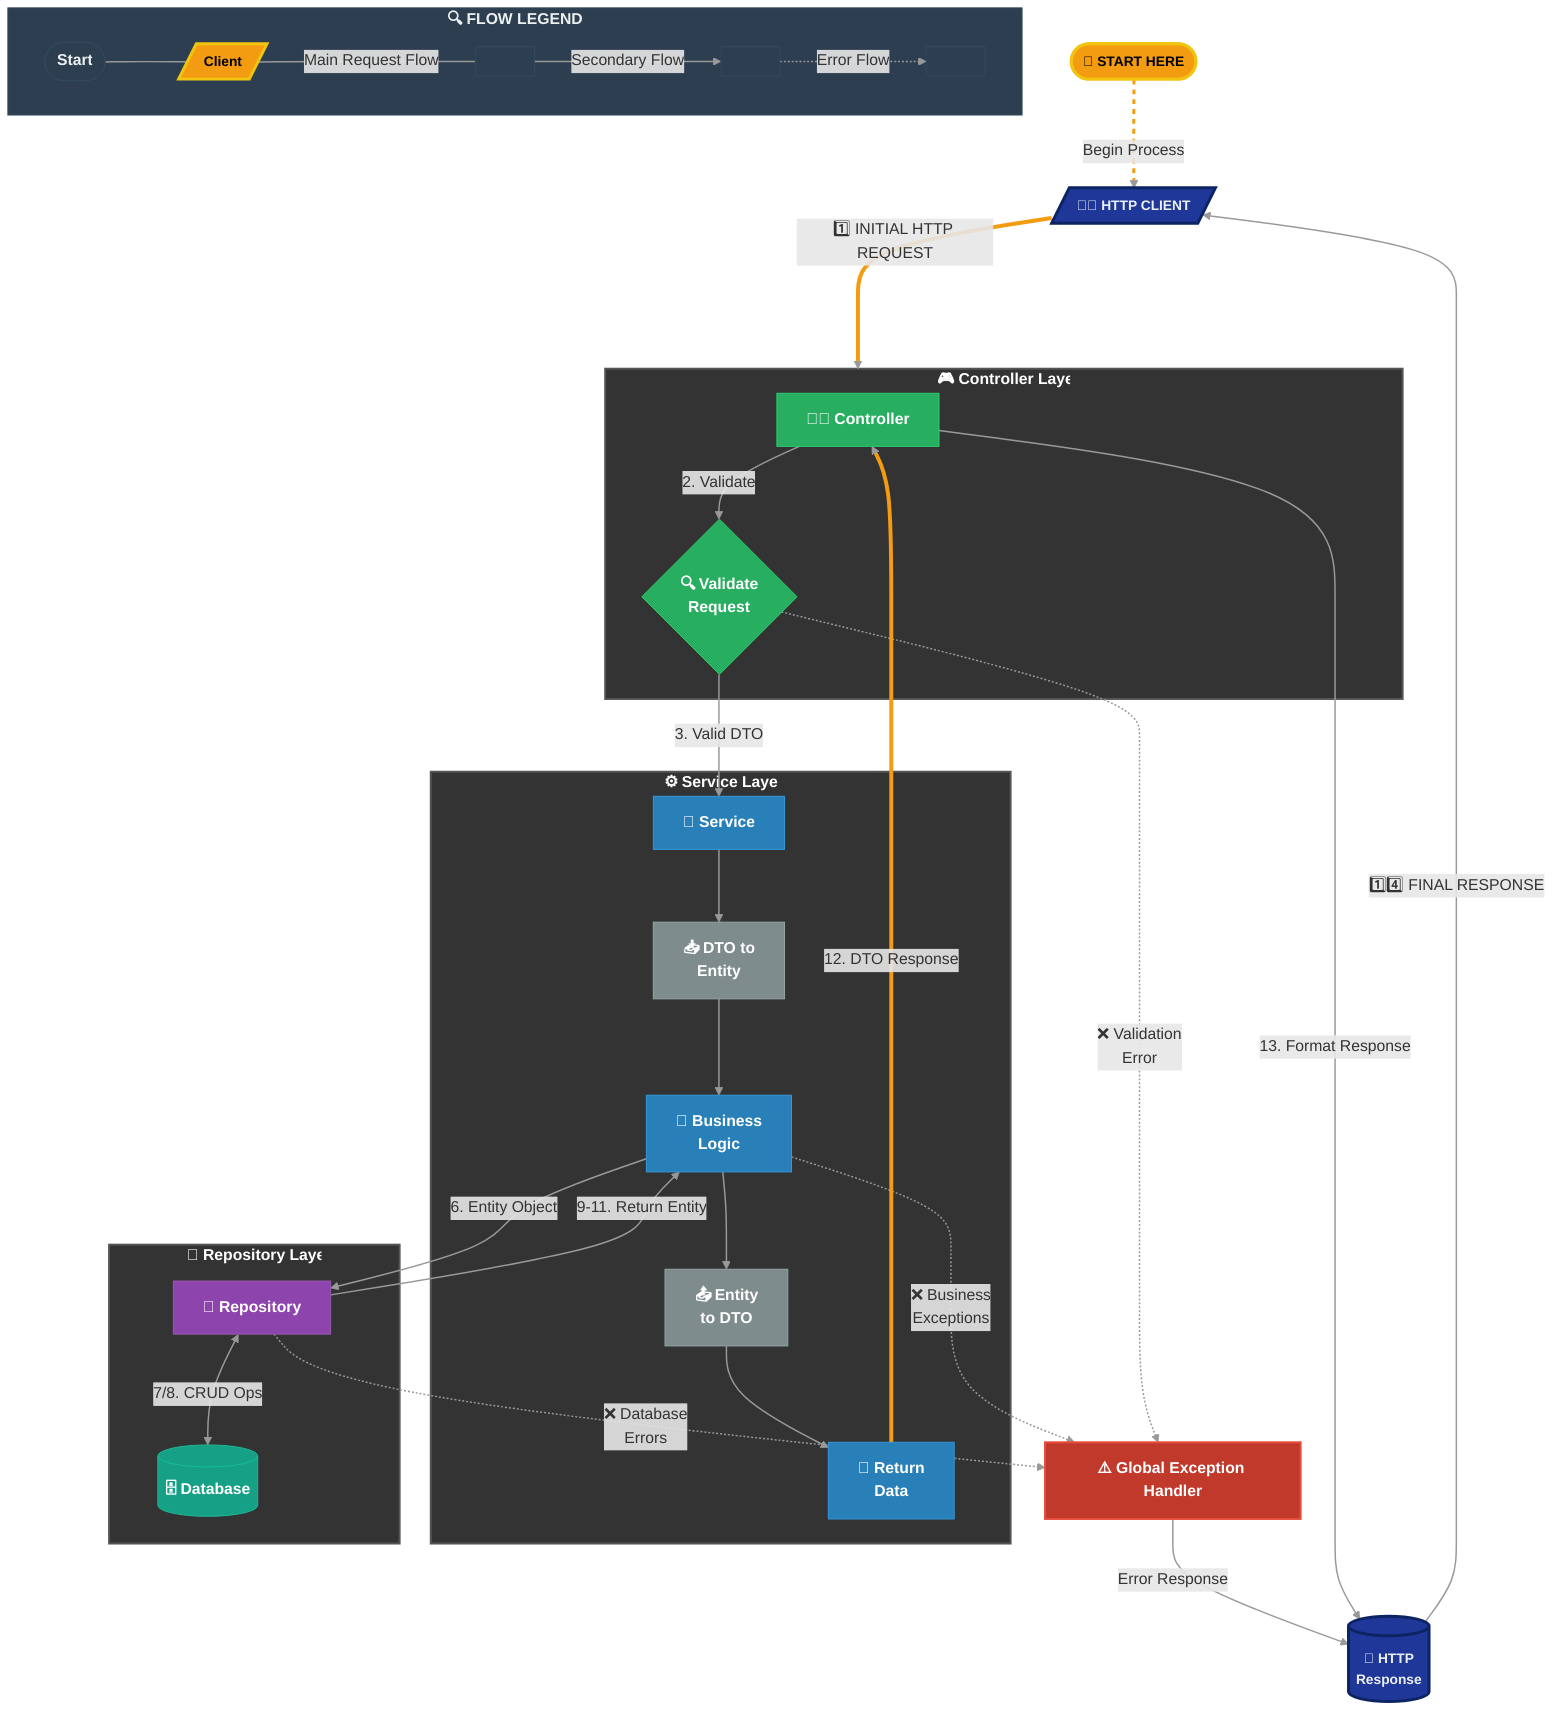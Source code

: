 flowchart TB
%% Enhanced with clear starting point

%% START MARK and CLIENT with distinctive styling
    Start(["🚀 START HERE"]) -.->|Begin Process| Client
    Client[/"🧑‍💻 HTTP CLIENT"/]

%% Bold, thick arrow from client to controller to emphasize the starting flow
    Client ===>|"1️⃣ INITIAL HTTP REQUEST"| ControllerLayer

%% Layer definitions with better spacing and organization
    subgraph ControllerLayer["🎮 Controller Layer"]
        direction LR
        Controller["👨‍✈️ Controller"] -->|2. Validate| RequestValidation{"🔍 Validate\nRequest"}
    end

    subgraph ServiceLayer["⚙️ Service Layer"]
        direction LR
        Service["🔧 Service"] --> Mapper1["📥 DTO to\nEntity"]
        Mapper1 --> ServiceLogic["🧠 Business\nLogic"]
        ServiceLogic --> Mapper2["📤 Entity\nto DTO"]
        Mapper2 --> ServiceReturn["🔄 Return\nData"]
    end

    subgraph RepositoryLayer["💾 Repository Layer"]
        direction LR
        Repository["📁 Repository"] <--> |7/8. CRUD Ops| Database[("🗄️ Database")]
    end

%% Central exception handler with prominent styling
    ExceptionHandler["⚠️ Global Exception Handler"] -->|Error Response| Response

%% Main flow connections between layers with thicker lines
    RequestValidation ==>|3. Valid DTO| Service
    RequestValidation -.->|"❌ Validation\nError"| ExceptionHandler
    ServiceLogic ==>|6. Entity Object| Repository
    ServiceLogic -.->|"❌ Business\nExceptions"| ExceptionHandler
    Repository -.->|"❌ Database\nErrors"| ExceptionHandler

%% Return path with different styling
    ServiceReturn ==>|12. DTO Response| Controller
    Repository ==>|9-11. Return Entity| ServiceLogic

%% Final response path
    Controller ==>|13. Format Response| Response[("📨 HTTP\nResponse")]
    Response ===>|"1️⃣4️⃣ FINAL RESPONSE"| Client

%% Legend to clarify flow
subgraph Legend["🔍 FLOW LEGEND"]
direction LR
Start1(["Start"]) --- Client1[/"Client"/]
Client1 ===|"Main Request Flow"| Step1[" "]
Step1 -->|"Secondary Flow"| Step2[" "]
Step2 -.->|"Error Flow"| End1[" "]
end

%% Improved styling
classDef default fill:#333,stroke:#666,stroke-width:1px,color:#fff,font-weight:bold
classDef client fill:#1e3799,stroke:#0c2461,stroke-width:3px,color:#ecf0f1,font-weight:bold,font-size:14px
classDef controller fill:#27ae60,stroke:#2ecc71,stroke-width:1px,color:#fff,font-weight:bold
classDef service fill:#2980b9,stroke:#3498db,stroke-width:1px,color:#fff,font-weight:bold
classDef repository fill:#8e44ad,stroke:#9b59b6,stroke-width:1px,color:#fff,font-weight:bold
classDef database fill:#16a085,stroke:#1abc9c,stroke-width:1px,color:#fff,font-weight:bold
classDef error fill:#c0392b,stroke:#e74c3c,stroke-width:2px,color:#fff,font-weight:bold
classDef mapper fill:#7f8c8d,stroke:#95a5a6,stroke-width:1px,color:#fff,font-weight:bold
classDef start fill:#f39c12,stroke:#f1c40f,stroke-width:3px,color:#000,font-weight:bold,font-size:14px
classDef legend fill:#2c3e50,stroke:#34495e,stroke-width:1px,color:#ecf0f1,font-weight:bold

%% Apply styles
class Client,Response client
class Controller controller
class Service,ServiceLogic,ServiceReturn service
class Repository repository
class Database database
class Mapper1,Mapper2 mapper
class RequestValidation controller
class ExceptionHandler error
class Start,Client1 start
class Legend,Start1,Step1,Step2,End1 legend

%% Layer styling
style ControllerLayer fill:#333333,stroke:#555555,stroke-width:2px,color:#FFFFFF,font-weight:bold
style ServiceLayer fill:#333333,stroke:#555555,stroke-width:2px,color:#FFFFFF,font-weight:bold
style RepositoryLayer fill:#333333,stroke:#555555,stroke-width:2px,color:#FFFFFF,font-weight:bold

%% Link styling for emphasis
linkStyle default stroke-width:1.5px,fill:none,stroke:#999
linkStyle 0 stroke-width:3px,fill:none,stroke:#f39c12,stroke-dasharray: 5 5
linkStyle 1 stroke-width:4px,fill:none,stroke:#f39c12
linkStyle 14 stroke-width:4px,fill:none,stroke:#f39c12